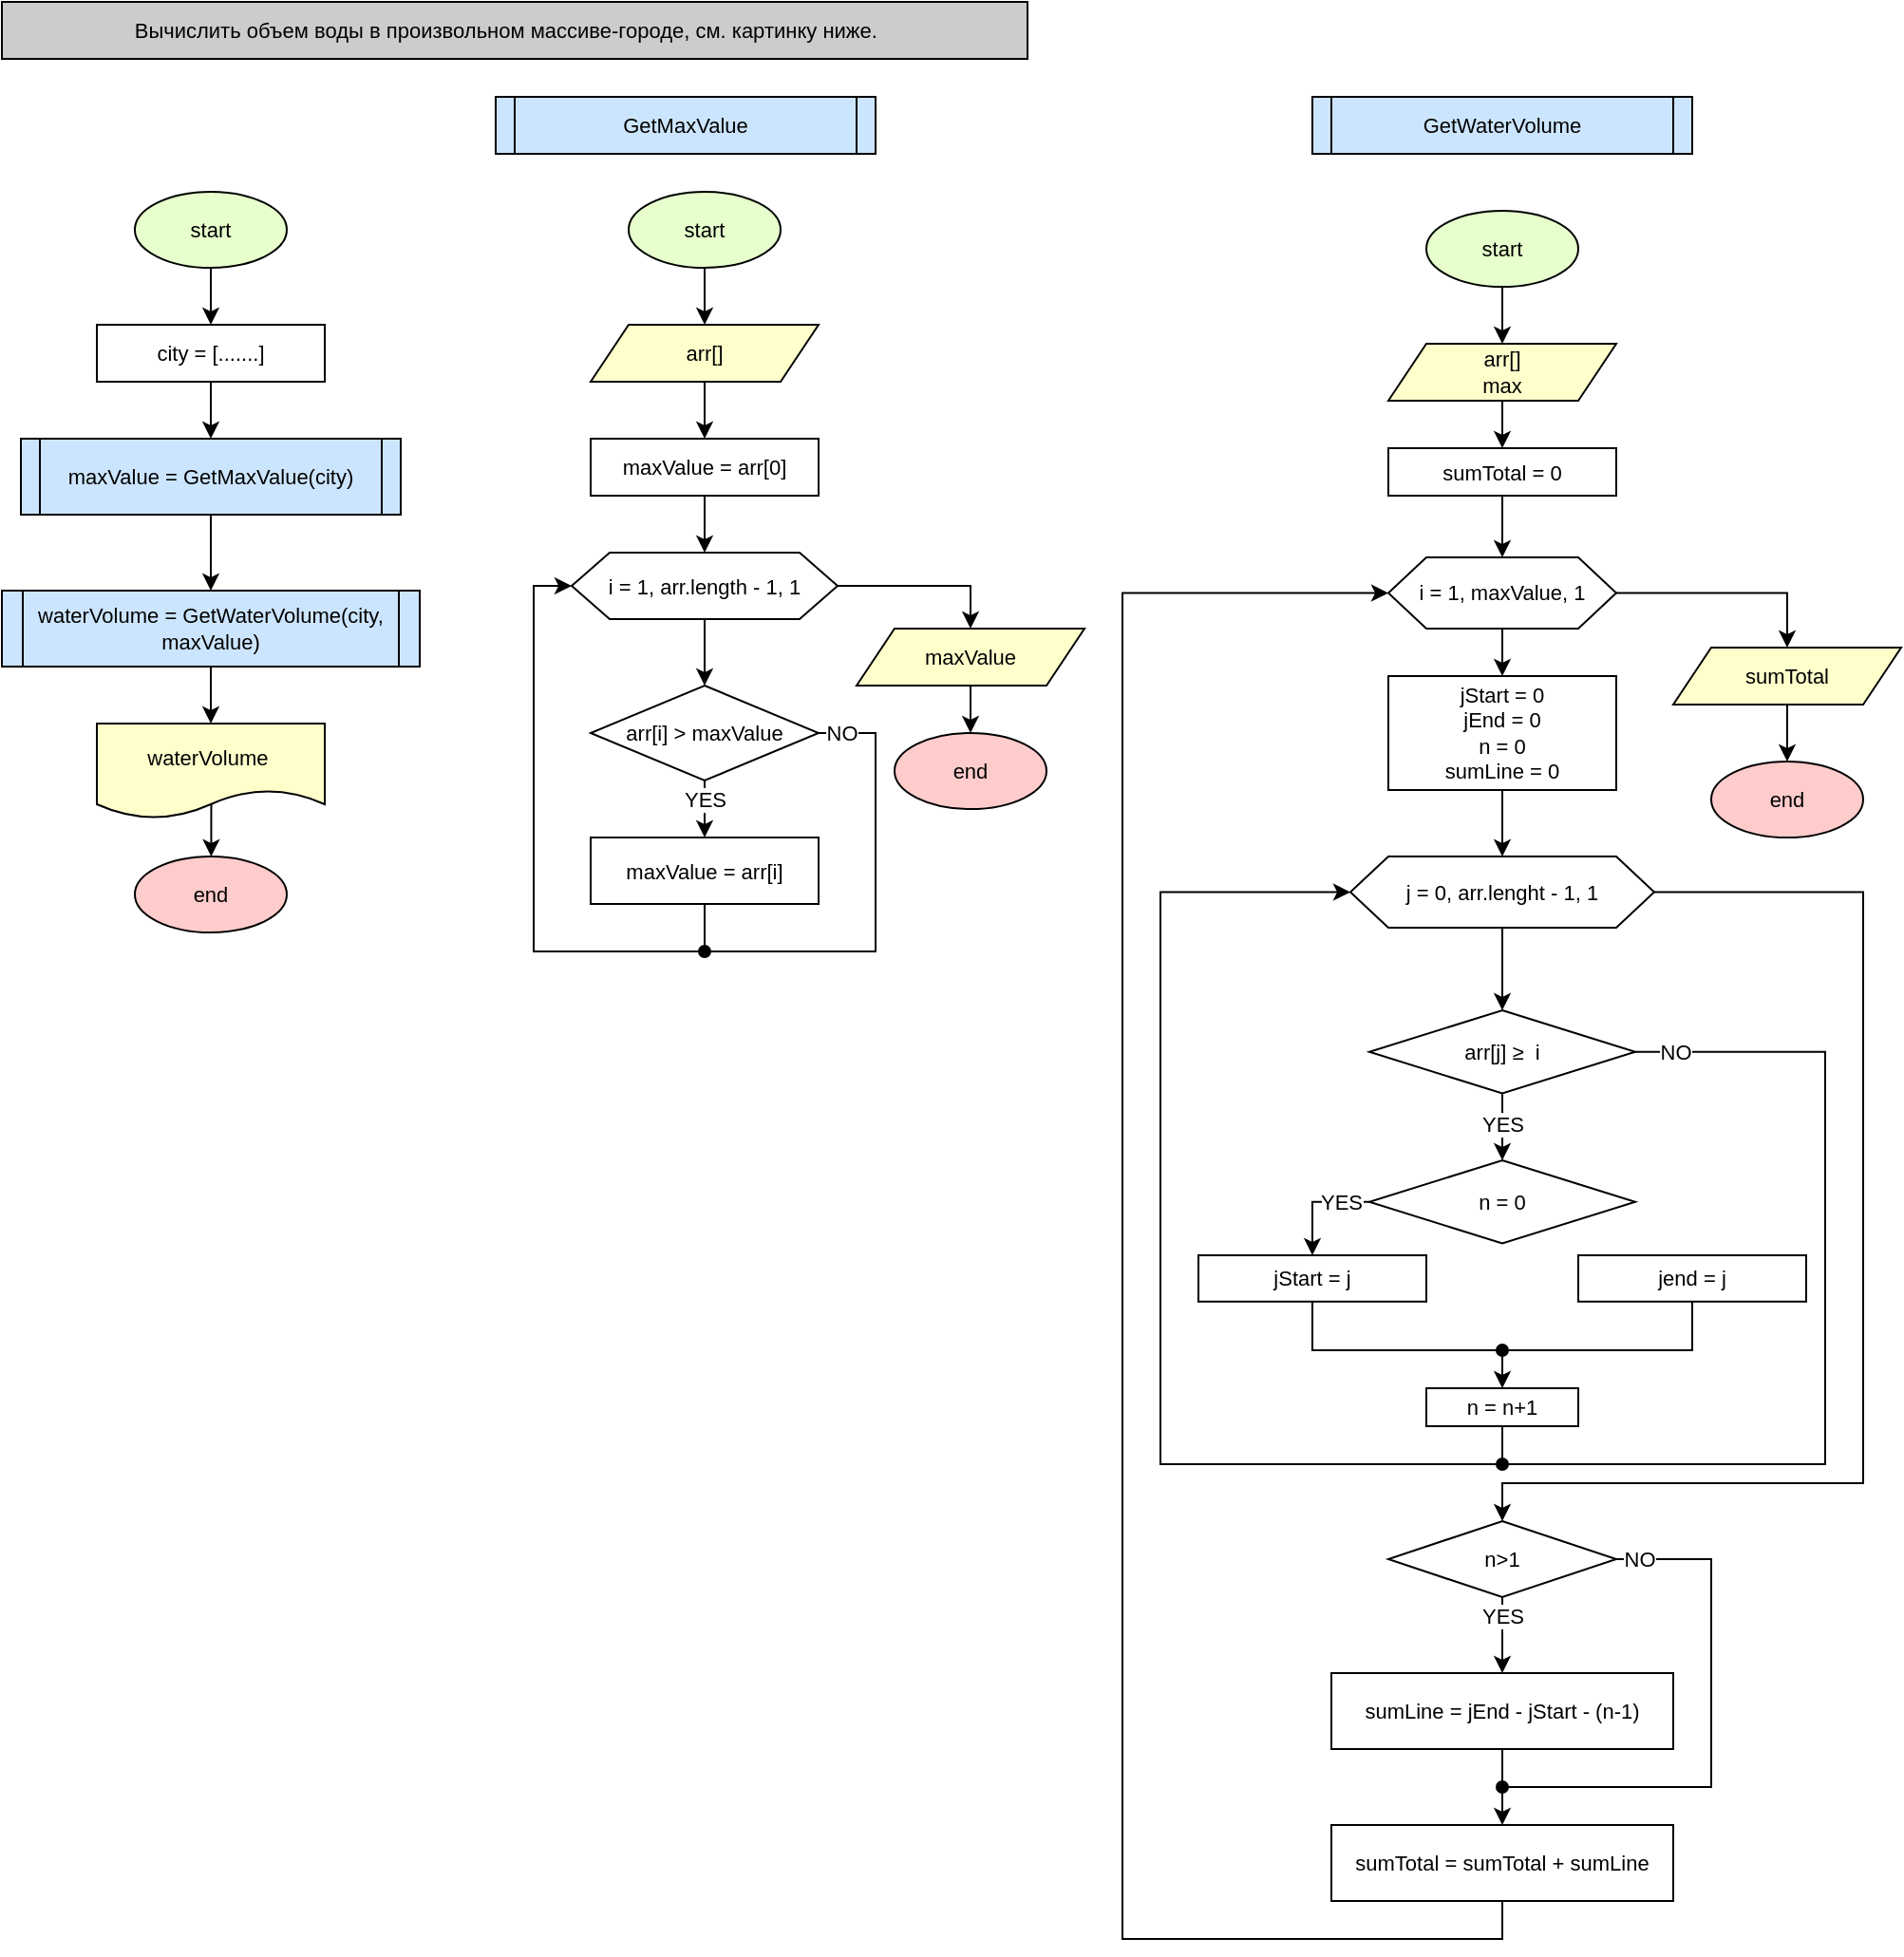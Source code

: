 <mxfile scale="1.2" border="0">
    <diagram id="Aivqml-ADPJbA_GyeIOO" name="Page-1">
        <mxGraphModel dx="1118" dy="470" grid="1" gridSize="10" guides="1" tooltips="1" connect="1" arrows="1" fold="1" page="1" pageScale="1" pageWidth="827" pageHeight="1169" background="#FFFFFF" math="0" shadow="0">
            <root>
                <mxCell id="0"/>
                <mxCell id="1" parent="0"/>
                <mxCell id="689" value="" style="edgeStyle=orthogonalEdgeStyle;rounded=0;orthogonalLoop=1;jettySize=auto;html=1;fillColor=#FFFFFF;strokeColor=#000000;fontColor=#000000;labelBackgroundColor=none;" edge="1" parent="1" source="690" target="692">
                    <mxGeometry relative="1" as="geometry"/>
                </mxCell>
                <mxCell id="690" value="start" style="ellipse;whiteSpace=wrap;html=1;fillColor=#E6FFCC;fontSize=11;strokeColor=#000000;fontColor=#000000;rounded=0;labelBackgroundColor=none;endArrow=classic;" vertex="1" parent="1">
                    <mxGeometry x="110" y="110" width="80" height="40" as="geometry"/>
                </mxCell>
                <mxCell id="691" value="" style="edgeStyle=orthogonalEdgeStyle;rounded=0;orthogonalLoop=1;jettySize=auto;html=1;fillColor=#FFFFFF;strokeColor=#000000;fontColor=#000000;labelBackgroundColor=none;" edge="1" parent="1" source="692" target="694">
                    <mxGeometry relative="1" as="geometry"/>
                </mxCell>
                <mxCell id="692" value="city = [.......]" style="whiteSpace=wrap;html=1;fontSize=11;fillColor=#FFFFFF;strokeColor=#000000;fontColor=#000000;rounded=0;labelBackgroundColor=none;endArrow=classic;" vertex="1" parent="1">
                    <mxGeometry x="90" y="180" width="120" height="30" as="geometry"/>
                </mxCell>
                <mxCell id="693" value="" style="edgeStyle=orthogonalEdgeStyle;rounded=0;orthogonalLoop=1;jettySize=auto;html=1;fillColor=#FFFFFF;strokeColor=#000000;fontColor=#000000;labelBackgroundColor=none;" edge="1" parent="1" source="694" target="696">
                    <mxGeometry relative="1" as="geometry"/>
                </mxCell>
                <mxCell id="694" value="maxValue = GetMaxValue(city)" style="shape=process;whiteSpace=wrap;html=1;backgroundOutline=1;size=0.05;fillColor=#CCE5FF;fontSize=11;strokeColor=#000000;fontColor=#000000;rounded=0;labelBackgroundColor=none;endArrow=classic;" vertex="1" parent="1">
                    <mxGeometry x="50" y="240" width="200" height="40" as="geometry"/>
                </mxCell>
                <mxCell id="695" value="" style="edgeStyle=orthogonalEdgeStyle;rounded=0;orthogonalLoop=1;jettySize=auto;html=1;fillColor=#FFFFFF;strokeColor=#000000;fontColor=#000000;labelBackgroundColor=none;" edge="1" parent="1" source="696" target="698">
                    <mxGeometry relative="1" as="geometry"/>
                </mxCell>
                <mxCell id="696" value="waterVolume = GetWaterVolume(city, maxValue)" style="shape=process;whiteSpace=wrap;html=1;backgroundOutline=1;size=0.05;fillColor=#CCE5FF;fontSize=11;strokeColor=#000000;fontColor=#000000;rounded=0;labelBackgroundColor=none;endArrow=classic;" vertex="1" parent="1">
                    <mxGeometry x="40" y="320" width="220" height="40" as="geometry"/>
                </mxCell>
                <mxCell id="697" value="" style="edgeStyle=orthogonalEdgeStyle;rounded=0;orthogonalLoop=1;jettySize=auto;html=1;exitX=0.502;exitY=0.834;exitDx=0;exitDy=0;exitPerimeter=0;fillColor=#FFFFFF;strokeColor=#000000;fontColor=#000000;labelBackgroundColor=none;" edge="1" parent="1" source="698" target="699">
                    <mxGeometry relative="1" as="geometry"/>
                </mxCell>
                <mxCell id="698" value="&lt;span style=&quot;&quot;&gt;waterVolume&amp;nbsp;&lt;/span&gt;" style="shape=document;whiteSpace=wrap;html=1;boundedLbl=1;fillColor=#FFFFCC;fontSize=11;strokeColor=#000000;fontColor=#000000;rounded=0;labelBackgroundColor=none;endArrow=classic;" vertex="1" parent="1">
                    <mxGeometry x="90" y="390" width="120" height="50" as="geometry"/>
                </mxCell>
                <mxCell id="699" value="end" style="ellipse;whiteSpace=wrap;html=1;fillColor=#FFCCCC;fontSize=11;strokeColor=#000000;fontColor=#000000;rounded=0;labelBackgroundColor=none;endArrow=classic;" vertex="1" parent="1">
                    <mxGeometry x="110" y="460" width="80" height="40" as="geometry"/>
                </mxCell>
                <mxCell id="700" value="" style="edgeStyle=orthogonalEdgeStyle;rounded=0;orthogonalLoop=1;jettySize=auto;html=1;fillColor=#FFFFFF;strokeColor=#000000;fontColor=#000000;labelBackgroundColor=none;" edge="1" parent="1" source="701" target="703">
                    <mxGeometry relative="1" as="geometry"/>
                </mxCell>
                <mxCell id="701" value="start" style="ellipse;whiteSpace=wrap;html=1;fillColor=#E6FFCC;fontSize=11;strokeColor=#000000;fontColor=#000000;rounded=0;labelBackgroundColor=none;endArrow=classic;" vertex="1" parent="1">
                    <mxGeometry x="370" y="110" width="80" height="40" as="geometry"/>
                </mxCell>
                <mxCell id="702" value="" style="edgeStyle=orthogonalEdgeStyle;rounded=0;orthogonalLoop=1;jettySize=auto;html=1;fillColor=#FFFFFF;strokeColor=#000000;fontColor=#000000;labelBackgroundColor=none;" edge="1" parent="1" source="703" target="713">
                    <mxGeometry relative="1" as="geometry"/>
                </mxCell>
                <mxCell id="703" value="arr[]" style="shape=parallelogram;perimeter=parallelogramPerimeter;whiteSpace=wrap;html=1;fixedSize=1;fillColor=#FFFFCC;fontSize=11;strokeColor=#000000;fontColor=#000000;rounded=0;labelBackgroundColor=none;endArrow=classic;" vertex="1" parent="1">
                    <mxGeometry x="350" y="180" width="120" height="30" as="geometry"/>
                </mxCell>
                <mxCell id="704" value="" style="edgeStyle=orthogonalEdgeStyle;rounded=0;orthogonalLoop=1;jettySize=auto;html=1;fillColor=#FFFFFF;strokeColor=#000000;fontColor=#000000;labelBackgroundColor=none;" edge="1" parent="1" source="706" target="711">
                    <mxGeometry relative="1" as="geometry"/>
                </mxCell>
                <mxCell id="705" style="edgeStyle=orthogonalEdgeStyle;rounded=0;orthogonalLoop=1;jettySize=auto;html=1;exitX=1;exitY=0.5;exitDx=0;exitDy=0;endArrow=classic;endFill=1;entryX=0.5;entryY=0;entryDx=0;entryDy=0;fillColor=#FFFFFF;strokeColor=#000000;fontColor=#000000;labelBackgroundColor=none;" edge="1" parent="1" source="706" target="717">
                    <mxGeometry relative="1" as="geometry">
                        <mxPoint x="540" y="350" as="targetPoint"/>
                        <Array as="points">
                            <mxPoint x="550" y="318"/>
                        </Array>
                    </mxGeometry>
                </mxCell>
                <mxCell id="706" value="i = 1, arr.length - 1, 1" style="shape=hexagon;perimeter=hexagonPerimeter2;whiteSpace=wrap;html=1;fixedSize=1;fillColor=#FFFFFF;fontSize=11;strokeColor=#000000;fontColor=#000000;rounded=0;labelBackgroundColor=none;endArrow=classic;" vertex="1" parent="1">
                    <mxGeometry x="340" y="300" width="140" height="35" as="geometry"/>
                </mxCell>
                <mxCell id="707" value="" style="edgeStyle=orthogonalEdgeStyle;rounded=0;orthogonalLoop=1;jettySize=auto;html=1;fillColor=#FFFFFF;strokeColor=#000000;fontColor=#000000;labelBackgroundColor=none;" edge="1" parent="1" source="711" target="715">
                    <mxGeometry relative="1" as="geometry"/>
                </mxCell>
                <mxCell id="708" value="YES" style="edgeLabel;html=1;align=center;verticalAlign=middle;resizable=0;points=[];fontColor=#000000;labelBackgroundColor=#FFFFFF;" vertex="1" connectable="0" parent="707">
                    <mxGeometry x="-0.796" y="1" relative="1" as="geometry">
                        <mxPoint x="-1" y="5" as="offset"/>
                    </mxGeometry>
                </mxCell>
                <mxCell id="709" style="edgeStyle=orthogonalEdgeStyle;rounded=0;orthogonalLoop=1;jettySize=auto;html=1;exitX=1;exitY=0.5;exitDx=0;exitDy=0;endArrow=oval;endFill=1;fillColor=#FFFFFF;strokeColor=#000000;fontColor=#000000;labelBackgroundColor=none;" edge="1" parent="1" source="711">
                    <mxGeometry relative="1" as="geometry">
                        <mxPoint x="410" y="510" as="targetPoint"/>
                        <Array as="points">
                            <mxPoint x="500" y="395"/>
                            <mxPoint x="500" y="510"/>
                        </Array>
                    </mxGeometry>
                </mxCell>
                <mxCell id="710" value="NO" style="edgeLabel;html=1;align=center;verticalAlign=middle;resizable=0;points=[];fontColor=#000000;labelBackgroundColor=#FFFFFF;" vertex="1" connectable="0" parent="709">
                    <mxGeometry x="-0.842" relative="1" as="geometry">
                        <mxPoint x="-7" as="offset"/>
                    </mxGeometry>
                </mxCell>
                <mxCell id="711" value="arr[i] &amp;gt; maxValue" style="rhombus;whiteSpace=wrap;html=1;fontSize=11;fillColor=#FFFFFF;strokeColor=#000000;fontColor=#000000;rounded=0;labelBackgroundColor=none;endArrow=classic;" vertex="1" parent="1">
                    <mxGeometry x="350" y="370" width="120" height="50" as="geometry"/>
                </mxCell>
                <mxCell id="712" value="" style="edgeStyle=orthogonalEdgeStyle;rounded=0;orthogonalLoop=1;jettySize=auto;html=1;fillColor=#FFFFFF;strokeColor=#000000;fontColor=#000000;labelBackgroundColor=none;" edge="1" parent="1" source="713">
                    <mxGeometry relative="1" as="geometry">
                        <mxPoint x="410" y="300" as="targetPoint"/>
                    </mxGeometry>
                </mxCell>
                <mxCell id="713" value="maxValue = arr[0]" style="whiteSpace=wrap;html=1;fillColor=#FFFFFF;fontSize=11;strokeColor=#000000;fontColor=#000000;rounded=0;labelBackgroundColor=none;endArrow=classic;" vertex="1" parent="1">
                    <mxGeometry x="350" y="240" width="120" height="30" as="geometry"/>
                </mxCell>
                <mxCell id="714" style="edgeStyle=orthogonalEdgeStyle;rounded=0;orthogonalLoop=1;jettySize=auto;html=1;exitX=0.5;exitY=1;exitDx=0;exitDy=0;entryX=0;entryY=0.5;entryDx=0;entryDy=0;fillColor=#FFFFFF;strokeColor=#000000;fontColor=#000000;labelBackgroundColor=none;" edge="1" parent="1" source="715" target="706">
                    <mxGeometry relative="1" as="geometry">
                        <Array as="points">
                            <mxPoint x="410" y="510"/>
                            <mxPoint x="320" y="510"/>
                            <mxPoint x="320" y="317"/>
                        </Array>
                    </mxGeometry>
                </mxCell>
                <mxCell id="715" value="maxValue = arr[i]" style="whiteSpace=wrap;html=1;fontSize=11;fillColor=#FFFFFF;strokeColor=#000000;fontColor=#000000;rounded=0;labelBackgroundColor=none;endArrow=classic;" vertex="1" parent="1">
                    <mxGeometry x="350" y="450" width="120" height="35" as="geometry"/>
                </mxCell>
                <mxCell id="716" value="" style="edgeStyle=orthogonalEdgeStyle;rounded=0;orthogonalLoop=1;jettySize=auto;html=1;endArrow=classic;endFill=1;fillColor=#FFFFFF;strokeColor=#000000;fontColor=#000000;labelBackgroundColor=none;" edge="1" parent="1" source="717" target="718">
                    <mxGeometry relative="1" as="geometry"/>
                </mxCell>
                <mxCell id="717" value="maxValue" style="shape=parallelogram;perimeter=parallelogramPerimeter;whiteSpace=wrap;html=1;fixedSize=1;fillColor=#FFFFCC;fontSize=11;strokeColor=#000000;fontColor=#000000;rounded=0;labelBackgroundColor=none;endArrow=classic;" vertex="1" parent="1">
                    <mxGeometry x="490" y="340" width="120" height="30" as="geometry"/>
                </mxCell>
                <mxCell id="718" value="end" style="ellipse;whiteSpace=wrap;html=1;fillColor=#FFCCCC;fontSize=11;strokeColor=#000000;fontColor=#000000;rounded=0;labelBackgroundColor=none;endArrow=classic;" vertex="1" parent="1">
                    <mxGeometry x="510" y="395" width="80" height="40" as="geometry"/>
                </mxCell>
                <mxCell id="719" value="GetMaxValue" style="shape=process;whiteSpace=wrap;html=1;backgroundOutline=1;size=0.05;fillColor=#CCE5FF;fontSize=11;strokeColor=#000000;fontColor=#000000;rounded=0;labelBackgroundColor=none;endArrow=classic;" vertex="1" parent="1">
                    <mxGeometry x="300" y="60" width="200" height="30" as="geometry"/>
                </mxCell>
                <mxCell id="720" value="GetWaterVolume" style="shape=process;whiteSpace=wrap;html=1;backgroundOutline=1;size=0.05;fillColor=#CCE5FF;fontSize=11;strokeColor=#000000;fontColor=#000000;rounded=0;labelBackgroundColor=none;endArrow=classic;" vertex="1" parent="1">
                    <mxGeometry x="730" y="60" width="200" height="30" as="geometry"/>
                </mxCell>
                <mxCell id="721" value="" style="edgeStyle=orthogonalEdgeStyle;rounded=0;orthogonalLoop=1;jettySize=auto;html=1;endArrow=classic;endFill=1;fillColor=#FFFFFF;strokeColor=#000000;fontColor=#000000;labelBackgroundColor=none;" edge="1" parent="1" source="722" target="724">
                    <mxGeometry relative="1" as="geometry"/>
                </mxCell>
                <mxCell id="722" value="start" style="ellipse;whiteSpace=wrap;html=1;fillColor=#E6FFCC;fontSize=11;strokeColor=#000000;fontColor=#000000;rounded=0;labelBackgroundColor=none;endArrow=classic;" vertex="1" parent="1">
                    <mxGeometry x="790" y="120" width="80" height="40" as="geometry"/>
                </mxCell>
                <mxCell id="723" value="" style="edgeStyle=orthogonalEdgeStyle;rounded=0;orthogonalLoop=1;jettySize=auto;html=1;endArrow=classic;endFill=1;fillColor=#FFFFFF;strokeColor=#000000;fontColor=#000000;labelBackgroundColor=none;" edge="1" parent="1" source="724" target="726">
                    <mxGeometry relative="1" as="geometry"/>
                </mxCell>
                <mxCell id="724" value="arr[]&lt;br&gt;max" style="shape=parallelogram;perimeter=parallelogramPerimeter;whiteSpace=wrap;html=1;fixedSize=1;fillColor=#FFFFCC;fontSize=11;strokeColor=#000000;fontColor=#000000;rounded=0;labelBackgroundColor=none;endArrow=classic;" vertex="1" parent="1">
                    <mxGeometry x="770" y="190" width="120" height="30" as="geometry"/>
                </mxCell>
                <mxCell id="725" value="" style="edgeStyle=orthogonalEdgeStyle;rounded=0;orthogonalLoop=1;jettySize=auto;html=1;endArrow=classic;endFill=1;fillColor=#FFFFFF;strokeColor=#000000;fontColor=#000000;labelBackgroundColor=none;" edge="1" parent="1" source="726" target="729">
                    <mxGeometry relative="1" as="geometry"/>
                </mxCell>
                <mxCell id="726" value="sumTotal = 0" style="whiteSpace=wrap;html=1;fillColor=#FFFFFF;fontSize=11;strokeColor=#000000;fontColor=#000000;rounded=0;labelBackgroundColor=none;endArrow=classic;" vertex="1" parent="1">
                    <mxGeometry x="770" y="245" width="120" height="25" as="geometry"/>
                </mxCell>
                <mxCell id="727" value="" style="edgeStyle=orthogonalEdgeStyle;rounded=0;orthogonalLoop=1;jettySize=auto;html=1;endArrow=classic;endFill=1;fillColor=#FFFFFF;strokeColor=#000000;fontColor=#000000;labelBackgroundColor=none;" edge="1" parent="1" source="729" target="731">
                    <mxGeometry relative="1" as="geometry"/>
                </mxCell>
                <mxCell id="728" style="edgeStyle=orthogonalEdgeStyle;rounded=0;orthogonalLoop=1;jettySize=auto;html=1;exitX=1;exitY=0.5;exitDx=0;exitDy=0;endArrow=classic;endFill=1;entryX=0.5;entryY=0;entryDx=0;entryDy=0;fillColor=#FFFFFF;strokeColor=#000000;fontColor=#000000;labelBackgroundColor=none;" edge="1" parent="1" source="729" target="760">
                    <mxGeometry relative="1" as="geometry">
                        <mxPoint x="1040" y="370" as="targetPoint"/>
                    </mxGeometry>
                </mxCell>
                <mxCell id="729" value="i = 1, maxValue, 1" style="shape=hexagon;perimeter=hexagonPerimeter2;whiteSpace=wrap;html=1;fixedSize=1;fontSize=11;fillColor=#FFFFFF;strokeColor=#000000;fontColor=#000000;rounded=0;labelBackgroundColor=none;endArrow=classic;" vertex="1" parent="1">
                    <mxGeometry x="770" y="302.5" width="120" height="37.5" as="geometry"/>
                </mxCell>
                <mxCell id="730" value="" style="edgeStyle=orthogonalEdgeStyle;rounded=0;orthogonalLoop=1;jettySize=auto;html=1;endArrow=classic;endFill=1;fillColor=#FFFFFF;strokeColor=#000000;fontColor=#000000;labelBackgroundColor=none;" edge="1" parent="1" source="731" target="734">
                    <mxGeometry relative="1" as="geometry"/>
                </mxCell>
                <mxCell id="731" value="jStart = 0&lt;br&gt;jEnd = 0&lt;br&gt;n = 0&lt;br&gt;sumLine = 0" style="whiteSpace=wrap;html=1;fontSize=11;fillColor=#FFFFFF;strokeColor=#000000;fontColor=#000000;rounded=0;labelBackgroundColor=none;endArrow=classic;" vertex="1" parent="1">
                    <mxGeometry x="770" y="365" width="120" height="60" as="geometry"/>
                </mxCell>
                <mxCell id="732" value="" style="edgeStyle=orthogonalEdgeStyle;rounded=0;orthogonalLoop=1;jettySize=auto;html=1;endArrow=classic;endFill=1;fillColor=#FFFFFF;strokeColor=#000000;fontColor=#000000;labelBackgroundColor=none;" edge="1" parent="1" source="734" target="738">
                    <mxGeometry relative="1" as="geometry"/>
                </mxCell>
                <mxCell id="733" style="edgeStyle=orthogonalEdgeStyle;rounded=0;orthogonalLoop=1;jettySize=auto;html=1;exitX=1;exitY=0.5;exitDx=0;exitDy=0;entryX=0.5;entryY=0;entryDx=0;entryDy=0;endArrow=classic;endFill=1;fillColor=#FFFFFF;strokeColor=#000000;fontColor=#000000;labelBackgroundColor=none;" edge="1" parent="1" source="734" target="754">
                    <mxGeometry relative="1" as="geometry">
                        <Array as="points">
                            <mxPoint x="1020" y="479"/>
                            <mxPoint x="1020" y="790"/>
                            <mxPoint x="830" y="790"/>
                        </Array>
                    </mxGeometry>
                </mxCell>
                <mxCell id="734" value="j = 0, arr.lenght - 1, 1" style="shape=hexagon;perimeter=hexagonPerimeter2;whiteSpace=wrap;html=1;fixedSize=1;fontSize=11;fillColor=#FFFFFF;strokeColor=#000000;fontColor=#000000;rounded=0;labelBackgroundColor=none;endArrow=classic;" vertex="1" parent="1">
                    <mxGeometry x="750" y="460" width="160" height="37.5" as="geometry"/>
                </mxCell>
                <mxCell id="735" value="" style="edgeStyle=orthogonalEdgeStyle;rounded=0;orthogonalLoop=1;jettySize=auto;html=1;endArrow=classic;endFill=1;fillColor=#FFFFFF;strokeColor=#000000;fontColor=#000000;labelBackgroundColor=none;" edge="1" parent="1" source="738" target="743">
                    <mxGeometry relative="1" as="geometry"/>
                </mxCell>
                <mxCell id="736" value="YES" style="edgeLabel;html=1;align=center;verticalAlign=middle;resizable=0;points=[];fontColor=#000000;labelBackgroundColor=#FFFFFF;" vertex="1" connectable="0" parent="735">
                    <mxGeometry x="-0.712" y="-1" relative="1" as="geometry">
                        <mxPoint x="1" y="9" as="offset"/>
                    </mxGeometry>
                </mxCell>
                <mxCell id="737" style="edgeStyle=orthogonalEdgeStyle;rounded=0;orthogonalLoop=1;jettySize=auto;html=1;exitX=1;exitY=0.5;exitDx=0;exitDy=0;endArrow=oval;endFill=1;fillColor=#FFFFFF;strokeColor=#000000;fontColor=#000000;labelBackgroundColor=none;" edge="1" parent="1" source="738">
                    <mxGeometry relative="1" as="geometry">
                        <mxPoint x="830" y="780" as="targetPoint"/>
                        <Array as="points">
                            <mxPoint x="1000" y="563"/>
                            <mxPoint x="1000" y="780"/>
                            <mxPoint x="830" y="780"/>
                        </Array>
                    </mxGeometry>
                </mxCell>
                <mxCell id="765" value="NO" style="edgeLabel;html=1;align=center;verticalAlign=middle;resizable=0;points=[];fontColor=#000000;labelBackgroundColor=#FFFFFF;" vertex="1" connectable="0" parent="737">
                    <mxGeometry x="-0.907" y="1" relative="1" as="geometry">
                        <mxPoint x="-2" y="1" as="offset"/>
                    </mxGeometry>
                </mxCell>
                <mxCell id="738" value="arr[j]&amp;nbsp;&lt;span class=&quot;ILfuVd&quot;&gt;≥&amp;nbsp; i&lt;/span&gt;" style="rhombus;whiteSpace=wrap;html=1;fontSize=11;fillColor=#FFFFFF;strokeColor=#000000;fontColor=#000000;rounded=0;labelBackgroundColor=none;endArrow=classic;" vertex="1" parent="1">
                    <mxGeometry x="760" y="541" width="140" height="43.75" as="geometry"/>
                </mxCell>
                <mxCell id="739" value="" style="edgeStyle=orthogonalEdgeStyle;rounded=0;orthogonalLoop=1;jettySize=auto;html=1;endArrow=classic;endFill=1;exitX=0;exitY=0.5;exitDx=0;exitDy=0;fillColor=#FFFFFF;strokeColor=#000000;fontColor=#000000;labelBackgroundColor=none;" edge="1" parent="1" source="743" target="745">
                    <mxGeometry relative="1" as="geometry"/>
                </mxCell>
                <mxCell id="740" value="YES" style="edgeLabel;html=1;align=center;verticalAlign=middle;resizable=0;points=[];fontColor=#000000;labelBackgroundColor=#FFFFFF;" vertex="1" connectable="0" parent="739">
                    <mxGeometry x="-0.662" y="1" relative="1" as="geometry">
                        <mxPoint x="-5" y="-1" as="offset"/>
                    </mxGeometry>
                </mxCell>
                <mxCell id="743" value="n = 0" style="rhombus;whiteSpace=wrap;html=1;fontSize=11;fillColor=#FFFFFF;strokeColor=#000000;fontColor=#000000;rounded=0;labelBackgroundColor=none;endArrow=classic;" vertex="1" parent="1">
                    <mxGeometry x="760" y="620" width="140" height="43.75" as="geometry"/>
                </mxCell>
                <mxCell id="744" style="edgeStyle=orthogonalEdgeStyle;rounded=0;orthogonalLoop=1;jettySize=auto;html=1;endArrow=oval;endFill=1;exitX=0.5;exitY=1;exitDx=0;exitDy=0;fillColor=#FFFFFF;strokeColor=#000000;fontColor=#000000;labelBackgroundColor=none;" edge="1" parent="1" source="745">
                    <mxGeometry relative="1" as="geometry">
                        <mxPoint x="830" y="720" as="targetPoint"/>
                        <Array as="points">
                            <mxPoint x="730" y="720"/>
                        </Array>
                    </mxGeometry>
                </mxCell>
                <mxCell id="745" value="jStart = j" style="whiteSpace=wrap;html=1;fontSize=11;fillColor=#FFFFFF;strokeColor=#000000;fontColor=#000000;rounded=0;labelBackgroundColor=none;endArrow=classic;" vertex="1" parent="1">
                    <mxGeometry x="670" y="670" width="120" height="24.38" as="geometry"/>
                </mxCell>
                <mxCell id="746" style="edgeStyle=orthogonalEdgeStyle;rounded=0;orthogonalLoop=1;jettySize=auto;html=1;exitX=0.5;exitY=1;exitDx=0;exitDy=0;entryX=0.5;entryY=0;entryDx=0;entryDy=0;endArrow=classic;endFill=1;fillColor=#FFFFFF;strokeColor=#000000;fontColor=#000000;labelBackgroundColor=none;" edge="1" parent="1" source="747" target="749">
                    <mxGeometry relative="1" as="geometry">
                        <Array as="points">
                            <mxPoint x="930" y="720"/>
                            <mxPoint x="830" y="720"/>
                        </Array>
                    </mxGeometry>
                </mxCell>
                <mxCell id="747" value="jend = j" style="whiteSpace=wrap;html=1;fontSize=11;fillColor=#FFFFFF;strokeColor=#000000;fontColor=#000000;rounded=0;labelBackgroundColor=none;endArrow=classic;" vertex="1" parent="1">
                    <mxGeometry x="870" y="670" width="120" height="24.38" as="geometry"/>
                </mxCell>
                <mxCell id="748" style="edgeStyle=orthogonalEdgeStyle;rounded=0;orthogonalLoop=1;jettySize=auto;html=1;exitX=0.5;exitY=1;exitDx=0;exitDy=0;endArrow=classic;endFill=1;entryX=0;entryY=0.5;entryDx=0;entryDy=0;fillColor=#FFFFFF;strokeColor=#000000;fontColor=#000000;labelBackgroundColor=none;" edge="1" parent="1" source="749" target="734">
                    <mxGeometry relative="1" as="geometry">
                        <mxPoint x="660" y="650" as="targetPoint"/>
                        <Array as="points">
                            <mxPoint x="830" y="780"/>
                            <mxPoint x="650" y="780"/>
                            <mxPoint x="650" y="479"/>
                        </Array>
                    </mxGeometry>
                </mxCell>
                <mxCell id="749" value="n = n+1" style="rounded=0;whiteSpace=wrap;html=1;fillColor=#FFFFFF;fontSize=11;strokeColor=#000000;fontColor=#000000;labelBackgroundColor=none;endArrow=classic;" vertex="1" parent="1">
                    <mxGeometry x="790" y="740" width="80" height="20" as="geometry"/>
                </mxCell>
                <mxCell id="750" value="" style="edgeStyle=orthogonalEdgeStyle;rounded=0;orthogonalLoop=1;jettySize=auto;html=1;endArrow=classic;endFill=1;fillColor=#FFFFFF;strokeColor=#000000;fontColor=#000000;labelBackgroundColor=none;" edge="1" parent="1" source="754" target="756">
                    <mxGeometry relative="1" as="geometry"/>
                </mxCell>
                <mxCell id="751" value="YES" style="edgeLabel;html=1;align=center;verticalAlign=middle;resizable=0;points=[];fontColor=#000000;labelBackgroundColor=#FFFFFF;" vertex="1" connectable="0" parent="750">
                    <mxGeometry x="-0.818" y="-1" relative="1" as="geometry">
                        <mxPoint x="1" y="6" as="offset"/>
                    </mxGeometry>
                </mxCell>
                <mxCell id="752" style="edgeStyle=orthogonalEdgeStyle;rounded=0;orthogonalLoop=1;jettySize=auto;html=1;exitX=1;exitY=0.5;exitDx=0;exitDy=0;endArrow=oval;endFill=1;fillColor=#FFFFFF;strokeColor=#000000;fontColor=#000000;labelBackgroundColor=none;" edge="1" parent="1" source="754">
                    <mxGeometry relative="1" as="geometry">
                        <mxPoint x="830" y="950" as="targetPoint"/>
                        <Array as="points">
                            <mxPoint x="940" y="830"/>
                            <mxPoint x="940" y="950"/>
                        </Array>
                    </mxGeometry>
                </mxCell>
                <mxCell id="753" value="NO" style="edgeLabel;html=1;align=center;verticalAlign=middle;resizable=0;points=[];fontColor=#000000;labelBackgroundColor=#FFFFFF;" vertex="1" connectable="0" parent="752">
                    <mxGeometry x="-0.913" relative="1" as="geometry">
                        <mxPoint as="offset"/>
                    </mxGeometry>
                </mxCell>
                <mxCell id="754" value="n&amp;gt;1" style="rhombus;whiteSpace=wrap;html=1;rounded=0;fontSize=11;fillColor=#FFFFFF;strokeColor=#000000;fontColor=#000000;labelBackgroundColor=none;endArrow=classic;" vertex="1" parent="1">
                    <mxGeometry x="770" y="810" width="120" height="40" as="geometry"/>
                </mxCell>
                <mxCell id="755" value="" style="edgeStyle=orthogonalEdgeStyle;rounded=0;orthogonalLoop=1;jettySize=auto;html=1;endArrow=classic;endFill=1;fillColor=#FFFFFF;strokeColor=#000000;fontColor=#000000;labelBackgroundColor=none;" edge="1" parent="1" source="756" target="758">
                    <mxGeometry relative="1" as="geometry"/>
                </mxCell>
                <mxCell id="756" value="sumLine = jEnd - jStart - (n-1)" style="whiteSpace=wrap;html=1;rounded=0;fontSize=11;fillColor=#FFFFFF;strokeColor=#000000;fontColor=#000000;labelBackgroundColor=none;endArrow=classic;" vertex="1" parent="1">
                    <mxGeometry x="740" y="890" width="180" height="40" as="geometry"/>
                </mxCell>
                <mxCell id="757" style="edgeStyle=orthogonalEdgeStyle;rounded=0;orthogonalLoop=1;jettySize=auto;html=1;exitX=0.5;exitY=1;exitDx=0;exitDy=0;endArrow=classic;endFill=1;entryX=0;entryY=0.5;entryDx=0;entryDy=0;fillColor=#FFFFFF;strokeColor=#000000;fontColor=#000000;labelBackgroundColor=none;" edge="1" parent="1" source="758" target="729">
                    <mxGeometry relative="1" as="geometry">
                        <mxPoint x="600" y="590" as="targetPoint"/>
                        <Array as="points">
                            <mxPoint x="830" y="1030"/>
                            <mxPoint x="630" y="1030"/>
                            <mxPoint x="630" y="321"/>
                        </Array>
                    </mxGeometry>
                </mxCell>
                <mxCell id="758" value="sumTotal = sumTotal + sumLine" style="whiteSpace=wrap;html=1;rounded=0;fontSize=11;fillColor=#FFFFFF;strokeColor=#000000;fontColor=#000000;labelBackgroundColor=none;endArrow=classic;" vertex="1" parent="1">
                    <mxGeometry x="740" y="970" width="180" height="40" as="geometry"/>
                </mxCell>
                <mxCell id="759" value="" style="edgeStyle=orthogonalEdgeStyle;rounded=0;orthogonalLoop=1;jettySize=auto;html=1;endArrow=classic;endFill=1;fillColor=#FFFFFF;strokeColor=#000000;fontColor=#000000;labelBackgroundColor=none;" edge="1" parent="1" source="760" target="761">
                    <mxGeometry relative="1" as="geometry"/>
                </mxCell>
                <mxCell id="760" value="sumTotal" style="shape=parallelogram;perimeter=parallelogramPerimeter;whiteSpace=wrap;html=1;fixedSize=1;fillColor=#FFFFCC;fontSize=11;strokeColor=#000000;fontColor=#000000;rounded=0;labelBackgroundColor=none;endArrow=classic;" vertex="1" parent="1">
                    <mxGeometry x="920" y="350" width="120" height="30" as="geometry"/>
                </mxCell>
                <mxCell id="761" value="end" style="ellipse;whiteSpace=wrap;html=1;fillColor=#FFCCCC;fontSize=11;strokeColor=#000000;fontColor=#000000;rounded=0;labelBackgroundColor=none;endArrow=classic;" vertex="1" parent="1">
                    <mxGeometry x="940" y="410" width="80" height="40" as="geometry"/>
                </mxCell>
                <mxCell id="762" value="&lt;div&gt;Вычислить объем воды в произвольном массиве-городе, см. картинку ниже.&amp;nbsp; &amp;nbsp;&lt;/div&gt;" style="rounded=0;whiteSpace=wrap;html=1;fillColor=#CCCCCC;fontSize=11;strokeColor=#000000;fontColor=#000000;labelBackgroundColor=none;endArrow=classic;" vertex="1" parent="1">
                    <mxGeometry x="40" y="10" width="540" height="30" as="geometry"/>
                </mxCell>
            </root>
        </mxGraphModel>
    </diagram>
</mxfile>